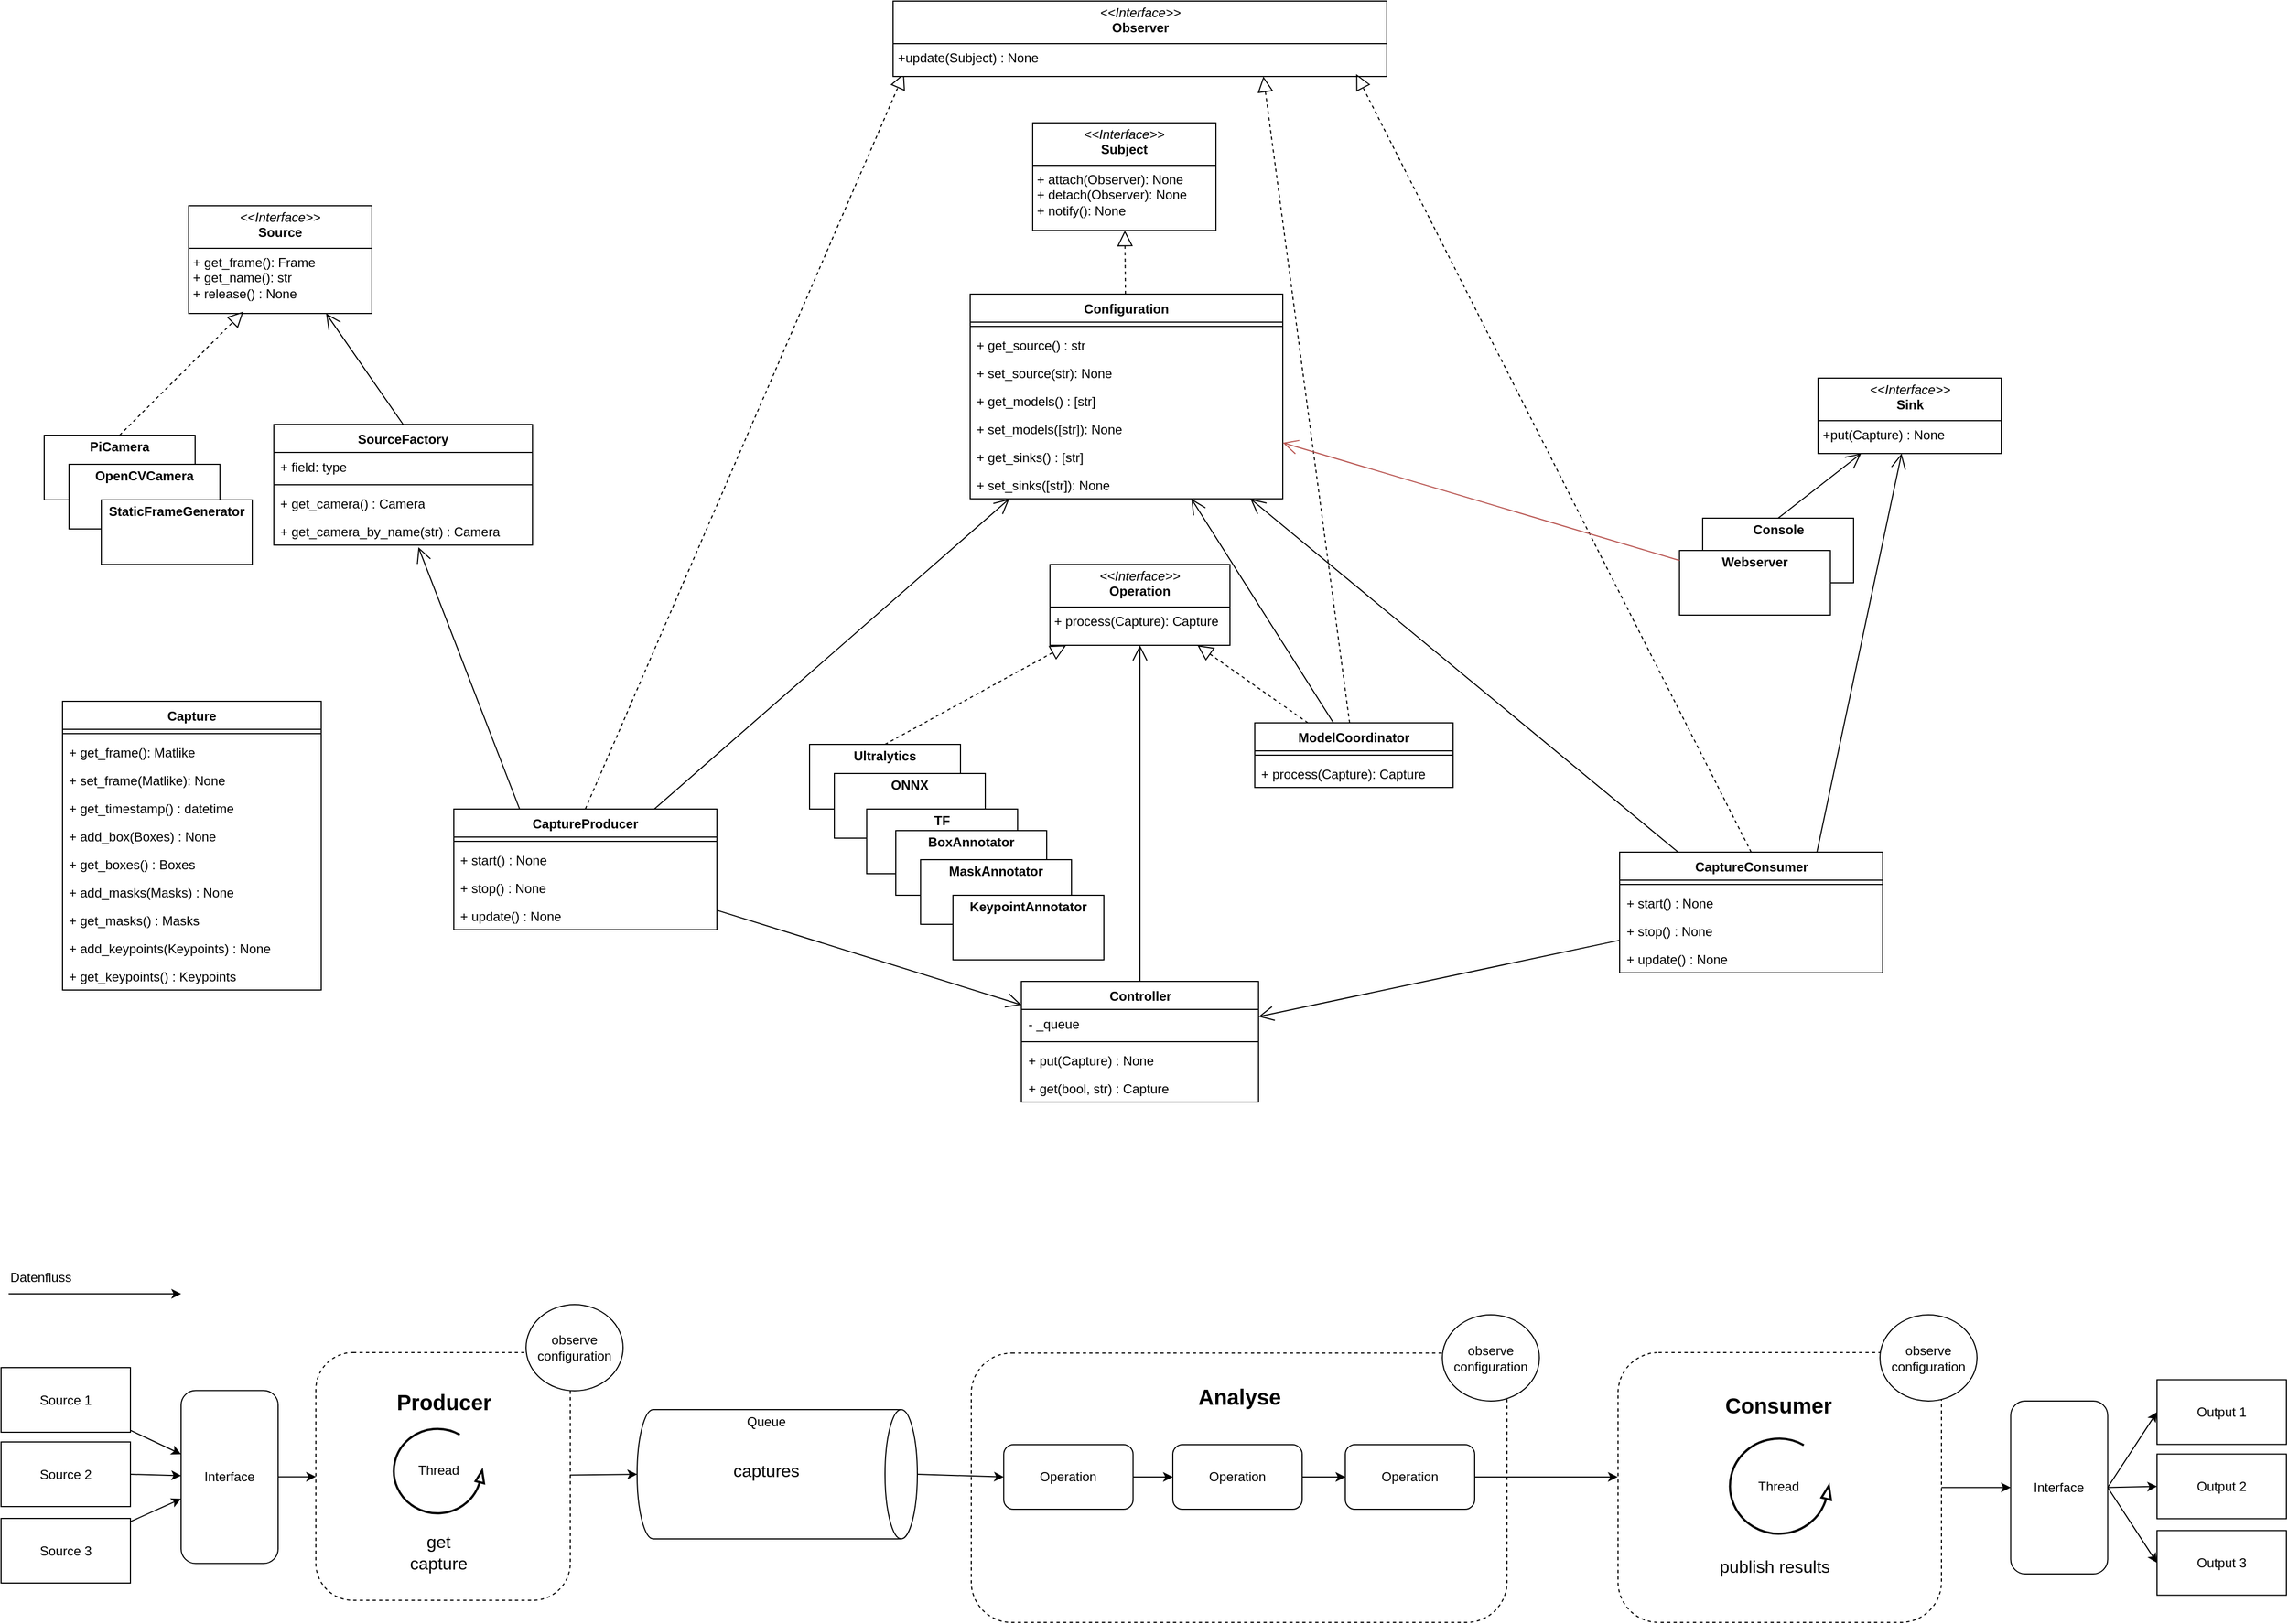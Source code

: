 <mxfile version="25.0.3">
  <diagram name="Seite-1" id="Wqxzcvr5aupdezz4V94B">
    <mxGraphModel dx="2607" dy="1605" grid="1" gridSize="10" guides="1" tooltips="1" connect="1" arrows="1" fold="1" page="1" pageScale="1" pageWidth="827" pageHeight="1169" math="0" shadow="0">
      <root>
        <mxCell id="0" />
        <mxCell id="1" parent="0" />
        <mxCell id="tF6KCtbzYXfdbOgwIn2T-80" value="" style="rounded=1;whiteSpace=wrap;html=1;fillColor=none;dashed=1;" parent="1" vertex="1">
          <mxGeometry x="422" y="1374.5" width="236" height="230" as="geometry" />
        </mxCell>
        <mxCell id="tF6KCtbzYXfdbOgwIn2T-64" value="" style="shape=cylinder3;whiteSpace=wrap;html=1;boundedLbl=1;backgroundOutline=1;size=15;rotation=90;" parent="1" vertex="1">
          <mxGeometry x="790" y="1357.5" width="120" height="260" as="geometry" />
        </mxCell>
        <mxCell id="tF6KCtbzYXfdbOgwIn2T-76" value="" style="verticalLabelPosition=bottom;html=1;verticalAlign=top;strokeWidth=2;shape=mxgraph.lean_mapping.physical_pull;pointerEvents=1;" parent="1" vertex="1">
          <mxGeometry x="494" y="1445" width="84" height="79" as="geometry" />
        </mxCell>
        <mxCell id="tF6KCtbzYXfdbOgwIn2T-78" value="get capture" style="text;html=1;align=center;verticalAlign=middle;whiteSpace=wrap;rounded=0;fontSize=16;" parent="1" vertex="1">
          <mxGeometry x="506" y="1545" width="60" height="30" as="geometry" />
        </mxCell>
        <mxCell id="tF6KCtbzYXfdbOgwIn2T-79" value="" style="endArrow=classic;html=1;rounded=0;entryX=0.5;entryY=1;entryDx=0;entryDy=0;entryPerimeter=0;" parent="1" source="tF6KCtbzYXfdbOgwIn2T-80" target="tF6KCtbzYXfdbOgwIn2T-64" edge="1">
          <mxGeometry width="50" height="50" relative="1" as="geometry">
            <mxPoint x="673" y="1490" as="sourcePoint" />
            <mxPoint x="1073" y="1360" as="targetPoint" />
          </mxGeometry>
        </mxCell>
        <mxCell id="tF6KCtbzYXfdbOgwIn2T-81" value="Producer" style="text;html=1;align=center;verticalAlign=middle;whiteSpace=wrap;rounded=0;fontSize=20;fontStyle=1" parent="1" vertex="1">
          <mxGeometry x="476" y="1405" width="130" height="30" as="geometry" />
        </mxCell>
        <mxCell id="tF6KCtbzYXfdbOgwIn2T-83" value="captures" style="text;html=1;align=center;verticalAlign=middle;whiteSpace=wrap;rounded=0;fontSize=16;" parent="1" vertex="1">
          <mxGeometry x="810" y="1468.5" width="60" height="30" as="geometry" />
        </mxCell>
        <mxCell id="tF6KCtbzYXfdbOgwIn2T-88" value="" style="endArrow=classic;html=1;rounded=0;exitX=0.5;exitY=0;exitDx=0;exitDy=0;exitPerimeter=0;entryX=0;entryY=0.5;entryDx=0;entryDy=0;" parent="1" source="tF6KCtbzYXfdbOgwIn2T-64" target="tjAWE_9rmo5MhlkttvxY-53" edge="1">
          <mxGeometry width="50" height="50" relative="1" as="geometry">
            <mxPoint x="983" y="1470" as="sourcePoint" />
            <mxPoint x="1047" y="1490" as="targetPoint" />
          </mxGeometry>
        </mxCell>
        <mxCell id="tF6KCtbzYXfdbOgwIn2T-92" value="" style="rounded=1;whiteSpace=wrap;html=1;fillColor=none;dashed=1;" parent="1" vertex="1">
          <mxGeometry x="1630" y="1374.5" width="300" height="250.5" as="geometry" />
        </mxCell>
        <mxCell id="tF6KCtbzYXfdbOgwIn2T-93" value="" style="verticalLabelPosition=bottom;html=1;verticalAlign=top;strokeWidth=2;shape=mxgraph.lean_mapping.physical_pull;pointerEvents=1;" parent="1" vertex="1">
          <mxGeometry x="1733.5" y="1454" width="94" height="89" as="geometry" />
        </mxCell>
        <mxCell id="tF6KCtbzYXfdbOgwIn2T-94" value="publish results" style="text;html=1;align=center;verticalAlign=middle;whiteSpace=wrap;rounded=0;fontSize=16;" parent="1" vertex="1">
          <mxGeometry x="1706.5" y="1558" width="137" height="30" as="geometry" />
        </mxCell>
        <mxCell id="tF6KCtbzYXfdbOgwIn2T-95" value="Consumer" style="text;html=1;align=center;verticalAlign=middle;whiteSpace=wrap;rounded=0;fontSize=20;fontStyle=1" parent="1" vertex="1">
          <mxGeometry x="1713.5" y="1407.5" width="130" height="30" as="geometry" />
        </mxCell>
        <mxCell id="tF6KCtbzYXfdbOgwIn2T-102" value="" style="endArrow=classic;html=1;rounded=0;entryX=0;entryY=0.5;entryDx=0;entryDy=0;exitX=1;exitY=0.5;exitDx=0;exitDy=0;" parent="1" source="tF6KCtbzYXfdbOgwIn2T-92" target="tjAWE_9rmo5MhlkttvxY-51" edge="1">
          <mxGeometry width="50" height="50" relative="1" as="geometry">
            <mxPoint x="1918" y="1399.5" as="sourcePoint" />
            <mxPoint x="2030" y="1498.5" as="targetPoint" />
          </mxGeometry>
        </mxCell>
        <mxCell id="tF6KCtbzYXfdbOgwIn2T-110" value="observe configuration" style="ellipse;whiteSpace=wrap;html=1;" parent="1" vertex="1">
          <mxGeometry x="617" y="1330" width="90" height="80" as="geometry" />
        </mxCell>
        <mxCell id="tF6KCtbzYXfdbOgwIn2T-111" value="observe configuration" style="ellipse;whiteSpace=wrap;html=1;" parent="1" vertex="1">
          <mxGeometry x="1873" y="1339.5" width="90" height="80" as="geometry" />
        </mxCell>
        <mxCell id="ZPbCwMIuDV3y0_hfb3_B-6" value="" style="endArrow=block;dashed=1;endFill=0;endSize=12;html=1;rounded=0;" parent="1" source="YiW_VXPOp-ECeVxad86_-35" target="YiW_VXPOp-ECeVxad86_-24" edge="1">
          <mxGeometry width="160" relative="1" as="geometry">
            <mxPoint x="858.5" y="1260" as="sourcePoint" />
            <mxPoint x="834" y="1100" as="targetPoint" />
          </mxGeometry>
        </mxCell>
        <mxCell id="ZPbCwMIuDV3y0_hfb3_B-7" value="" style="endArrow=block;dashed=1;endFill=0;endSize=12;html=1;rounded=0;entryX=0.022;entryY=0.959;entryDx=0;entryDy=0;exitX=0.5;exitY=0;exitDx=0;exitDy=0;entryPerimeter=0;" parent="1" source="YiW_VXPOp-ECeVxad86_-14" target="YiW_VXPOp-ECeVxad86_-23" edge="1">
          <mxGeometry width="160" relative="1" as="geometry">
            <mxPoint x="632" y="833" as="sourcePoint" />
            <mxPoint x="806" y="603" as="targetPoint" />
          </mxGeometry>
        </mxCell>
        <mxCell id="YiW_VXPOp-ECeVxad86_-1" value="SourceFactory" style="swimlane;fontStyle=1;align=center;verticalAlign=top;childLayout=stackLayout;horizontal=1;startSize=26;horizontalStack=0;resizeParent=1;resizeParentMax=0;resizeLast=0;collapsible=1;marginBottom=0;whiteSpace=wrap;html=1;" parent="1" vertex="1">
          <mxGeometry x="383" y="513" width="240" height="112" as="geometry" />
        </mxCell>
        <mxCell id="YiW_VXPOp-ECeVxad86_-2" value="+ field: type" style="text;strokeColor=none;fillColor=none;align=left;verticalAlign=top;spacingLeft=4;spacingRight=4;overflow=hidden;rotatable=0;points=[[0,0.5],[1,0.5]];portConstraint=eastwest;whiteSpace=wrap;html=1;" parent="YiW_VXPOp-ECeVxad86_-1" vertex="1">
          <mxGeometry y="26" width="240" height="26" as="geometry" />
        </mxCell>
        <mxCell id="YiW_VXPOp-ECeVxad86_-3" value="" style="line;strokeWidth=1;fillColor=none;align=left;verticalAlign=middle;spacingTop=-1;spacingLeft=3;spacingRight=3;rotatable=0;labelPosition=right;points=[];portConstraint=eastwest;strokeColor=inherit;" parent="YiW_VXPOp-ECeVxad86_-1" vertex="1">
          <mxGeometry y="52" width="240" height="8" as="geometry" />
        </mxCell>
        <mxCell id="YiW_VXPOp-ECeVxad86_-4" value="+ get_camera() : Camera" style="text;strokeColor=none;fillColor=none;align=left;verticalAlign=top;spacingLeft=4;spacingRight=4;overflow=hidden;rotatable=0;points=[[0,0.5],[1,0.5]];portConstraint=eastwest;whiteSpace=wrap;html=1;" parent="YiW_VXPOp-ECeVxad86_-1" vertex="1">
          <mxGeometry y="60" width="240" height="26" as="geometry" />
        </mxCell>
        <mxCell id="YiW_VXPOp-ECeVxad86_-13" value="+ get_camera_by_name(str) : Camera" style="text;strokeColor=none;fillColor=none;align=left;verticalAlign=top;spacingLeft=4;spacingRight=4;overflow=hidden;rotatable=0;points=[[0,0.5],[1,0.5]];portConstraint=eastwest;whiteSpace=wrap;html=1;" parent="YiW_VXPOp-ECeVxad86_-1" vertex="1">
          <mxGeometry y="86" width="240" height="26" as="geometry" />
        </mxCell>
        <mxCell id="YiW_VXPOp-ECeVxad86_-5" value="&lt;p style=&quot;margin:0px;margin-top:4px;text-align:center;&quot;&gt;&lt;i&gt;&amp;lt;&amp;lt;Interface&amp;gt;&amp;gt;&lt;/i&gt;&lt;br&gt;&lt;b&gt;Source&lt;/b&gt;&lt;/p&gt;&lt;hr size=&quot;1&quot; style=&quot;border-style:solid;&quot;&gt;&lt;p style=&quot;margin:0px;margin-left:4px;&quot;&gt;+ get_frame(): Frame&lt;br&gt;+ get_name(): str&lt;/p&gt;&lt;p style=&quot;margin:0px;margin-left:4px;&quot;&gt;+ release() : None&lt;/p&gt;" style="verticalAlign=top;align=left;overflow=fill;html=1;whiteSpace=wrap;" parent="1" vertex="1">
          <mxGeometry x="304" y="310" width="170" height="100" as="geometry" />
        </mxCell>
        <mxCell id="YiW_VXPOp-ECeVxad86_-7" value="&lt;p style=&quot;margin:0px;margin-top:4px;text-align:center;&quot;&gt;&lt;b&gt;PiCamera&lt;/b&gt;&lt;/p&gt;" style="verticalAlign=top;align=left;overflow=fill;html=1;whiteSpace=wrap;" parent="1" vertex="1">
          <mxGeometry x="170" y="523" width="140" height="60" as="geometry" />
        </mxCell>
        <mxCell id="YiW_VXPOp-ECeVxad86_-8" value="&lt;p style=&quot;margin:0px;margin-top:4px;text-align:center;&quot;&gt;&lt;b&gt;OpenCVCamera&lt;/b&gt;&lt;/p&gt;" style="verticalAlign=top;align=left;overflow=fill;html=1;whiteSpace=wrap;" parent="1" vertex="1">
          <mxGeometry x="193" y="550" width="140" height="60" as="geometry" />
        </mxCell>
        <mxCell id="YiW_VXPOp-ECeVxad86_-9" value="&lt;p style=&quot;margin:0px;margin-top:4px;text-align:center;&quot;&gt;&lt;b&gt;StaticFrameGenerator&lt;/b&gt;&lt;/p&gt;" style="verticalAlign=top;align=left;overflow=fill;html=1;whiteSpace=wrap;" parent="1" vertex="1">
          <mxGeometry x="223" y="583" width="140" height="60" as="geometry" />
        </mxCell>
        <mxCell id="YiW_VXPOp-ECeVxad86_-12" value="" style="endArrow=block;dashed=1;endFill=0;endSize=12;html=1;rounded=0;entryX=0.299;entryY=0.982;entryDx=0;entryDy=0;exitX=0.5;exitY=0;exitDx=0;exitDy=0;entryPerimeter=0;" parent="1" source="YiW_VXPOp-ECeVxad86_-7" target="YiW_VXPOp-ECeVxad86_-5" edge="1">
          <mxGeometry width="160" relative="1" as="geometry">
            <mxPoint x="413" y="468" as="sourcePoint" />
            <mxPoint x="398" y="420" as="targetPoint" />
          </mxGeometry>
        </mxCell>
        <mxCell id="YiW_VXPOp-ECeVxad86_-14" value="CaptureProducer" style="swimlane;fontStyle=1;align=center;verticalAlign=top;childLayout=stackLayout;horizontal=1;startSize=26;horizontalStack=0;resizeParent=1;resizeParentMax=0;resizeLast=0;collapsible=1;marginBottom=0;whiteSpace=wrap;html=1;" parent="1" vertex="1">
          <mxGeometry x="550" y="870" width="244" height="112" as="geometry" />
        </mxCell>
        <mxCell id="YiW_VXPOp-ECeVxad86_-16" value="" style="line;strokeWidth=1;fillColor=none;align=left;verticalAlign=middle;spacingTop=-1;spacingLeft=3;spacingRight=3;rotatable=0;labelPosition=right;points=[];portConstraint=eastwest;strokeColor=inherit;" parent="YiW_VXPOp-ECeVxad86_-14" vertex="1">
          <mxGeometry y="26" width="244" height="8" as="geometry" />
        </mxCell>
        <mxCell id="YiW_VXPOp-ECeVxad86_-17" value="+ start() : None" style="text;strokeColor=none;fillColor=none;align=left;verticalAlign=top;spacingLeft=4;spacingRight=4;overflow=hidden;rotatable=0;points=[[0,0.5],[1,0.5]];portConstraint=eastwest;whiteSpace=wrap;html=1;" parent="YiW_VXPOp-ECeVxad86_-14" vertex="1">
          <mxGeometry y="34" width="244" height="26" as="geometry" />
        </mxCell>
        <mxCell id="tjAWE_9rmo5MhlkttvxY-24" value="+ stop() : None" style="text;strokeColor=none;fillColor=none;align=left;verticalAlign=top;spacingLeft=4;spacingRight=4;overflow=hidden;rotatable=0;points=[[0,0.5],[1,0.5]];portConstraint=eastwest;whiteSpace=wrap;html=1;" parent="YiW_VXPOp-ECeVxad86_-14" vertex="1">
          <mxGeometry y="60" width="244" height="26" as="geometry" />
        </mxCell>
        <mxCell id="YiW_VXPOp-ECeVxad86_-18" value="+ update() : None" style="text;strokeColor=none;fillColor=none;align=left;verticalAlign=top;spacingLeft=4;spacingRight=4;overflow=hidden;rotatable=0;points=[[0,0.5],[1,0.5]];portConstraint=eastwest;whiteSpace=wrap;html=1;" parent="YiW_VXPOp-ECeVxad86_-14" vertex="1">
          <mxGeometry y="86" width="244" height="26" as="geometry" />
        </mxCell>
        <mxCell id="YiW_VXPOp-ECeVxad86_-21" value="" style="endArrow=open;endFill=1;endSize=12;html=1;rounded=0;entryX=0.75;entryY=1;entryDx=0;entryDy=0;exitX=0.5;exitY=0;exitDx=0;exitDy=0;" parent="1" source="YiW_VXPOp-ECeVxad86_-1" target="YiW_VXPOp-ECeVxad86_-5" edge="1">
          <mxGeometry width="160" relative="1" as="geometry">
            <mxPoint x="483" y="713" as="sourcePoint" />
            <mxPoint x="643" y="713" as="targetPoint" />
          </mxGeometry>
        </mxCell>
        <mxCell id="YiW_VXPOp-ECeVxad86_-22" value="" style="endArrow=open;endFill=1;endSize=12;html=1;rounded=0;entryX=0.559;entryY=1.076;entryDx=0;entryDy=0;entryPerimeter=0;exitX=0.25;exitY=0;exitDx=0;exitDy=0;" parent="1" source="YiW_VXPOp-ECeVxad86_-14" target="YiW_VXPOp-ECeVxad86_-13" edge="1">
          <mxGeometry width="160" relative="1" as="geometry">
            <mxPoint x="483" y="713" as="sourcePoint" />
            <mxPoint x="643" y="713" as="targetPoint" />
          </mxGeometry>
        </mxCell>
        <mxCell id="YiW_VXPOp-ECeVxad86_-23" value="&lt;p style=&quot;margin:0px;margin-top:4px;text-align:center;&quot;&gt;&lt;i&gt;&amp;lt;&amp;lt;Interface&amp;gt;&amp;gt;&lt;/i&gt;&lt;br&gt;&lt;b&gt;Observer&lt;/b&gt;&lt;/p&gt;&lt;hr size=&quot;1&quot; style=&quot;border-style:solid;&quot;&gt;&lt;p style=&quot;margin:0px;margin-left:4px;&quot;&gt;+update(Subject) : None&lt;/p&gt;" style="verticalAlign=top;align=left;overflow=fill;html=1;whiteSpace=wrap;" parent="1" vertex="1">
          <mxGeometry x="957.5" y="120" width="458" height="70" as="geometry" />
        </mxCell>
        <mxCell id="YiW_VXPOp-ECeVxad86_-24" value="&lt;p style=&quot;margin:0px;margin-top:4px;text-align:center;&quot;&gt;&lt;i&gt;&amp;lt;&amp;lt;Interface&amp;gt;&amp;gt;&lt;/i&gt;&lt;br&gt;&lt;b&gt;Subject&lt;/b&gt;&lt;/p&gt;&lt;hr size=&quot;1&quot; style=&quot;border-style:solid;&quot;&gt;&lt;p style=&quot;margin:0px;margin-left:4px;&quot;&gt;+ attach(Observer): None&lt;br&gt;+ detach(Observer): None&lt;/p&gt;&lt;p style=&quot;margin:0px;margin-left:4px;&quot;&gt;+ notify(): None&lt;/p&gt;" style="verticalAlign=top;align=left;overflow=fill;html=1;whiteSpace=wrap;" parent="1" vertex="1">
          <mxGeometry x="1087" y="233" width="170" height="100" as="geometry" />
        </mxCell>
        <mxCell id="YiW_VXPOp-ECeVxad86_-29" value="Controller" style="swimlane;fontStyle=1;align=center;verticalAlign=top;childLayout=stackLayout;horizontal=1;startSize=26;horizontalStack=0;resizeParent=1;resizeParentMax=0;resizeLast=0;collapsible=1;marginBottom=0;whiteSpace=wrap;html=1;" parent="1" vertex="1">
          <mxGeometry x="1076.5" y="1030" width="220" height="112" as="geometry" />
        </mxCell>
        <mxCell id="tjAWE_9rmo5MhlkttvxY-76" value="- _queue" style="text;strokeColor=none;fillColor=none;align=left;verticalAlign=top;spacingLeft=4;spacingRight=4;overflow=hidden;rotatable=0;points=[[0,0.5],[1,0.5]];portConstraint=eastwest;whiteSpace=wrap;html=1;" parent="YiW_VXPOp-ECeVxad86_-29" vertex="1">
          <mxGeometry y="26" width="220" height="26" as="geometry" />
        </mxCell>
        <mxCell id="YiW_VXPOp-ECeVxad86_-30" value="" style="line;strokeWidth=1;fillColor=none;align=left;verticalAlign=middle;spacingTop=-1;spacingLeft=3;spacingRight=3;rotatable=0;labelPosition=right;points=[];portConstraint=eastwest;strokeColor=inherit;" parent="YiW_VXPOp-ECeVxad86_-29" vertex="1">
          <mxGeometry y="52" width="220" height="8" as="geometry" />
        </mxCell>
        <mxCell id="YiW_VXPOp-ECeVxad86_-31" value="+ put(Capture&lt;span style=&quot;color: rgba(0, 0, 0, 0); font-family: monospace; font-size: 0px; text-wrap-mode: nowrap;&quot;&gt;%3CmxGraphModel%3E%3Croot%3E%3CmxCell%20id%3D%220%22%2F%3E%3CmxCell%20id%3D%221%22%20parent%3D%220%22%2F%3E%3CmxCell%20id%3D%222%22%20value%3D%22WebServer%22%20style%3D%22swimlane%3BfontStyle%3D1%3Balign%3Dcenter%3BverticalAlign%3Dtop%3BchildLayout%3DstackLayout%3Bhorizontal%3D1%3BstartSize%3D26%3BhorizontalStack%3D0%3BresizeParent%3D1%3BresizeParentMax%3D0%3BresizeLast%3D0%3Bcollapsible%3D1%3BmarginBottom%3D0%3BwhiteSpace%3Dwrap%3Bhtml%3D1%3B%22%20vertex%3D%221%22%20parent%3D%221%22%3E%3CmxGeometry%20x%3D%22742%22%20y%3D%22215%22%20width%3D%22144%22%20height%3D%2260%22%20as%3D%22geometry%22%2F%3E%3C%2FmxCell%3E%3CmxCell%20id%3D%223%22%20value%3D%22%22%20style%3D%22line%3BstrokeWidth%3D1%3BfillColor%3Dnone%3Balign%3Dleft%3BverticalAlign%3Dmiddle%3BspacingTop%3D-1%3BspacingLeft%3D3%3BspacingRight%3D3%3Brotatable%3D0%3BlabelPosition%3Dright%3Bpoints%3D%5B%5D%3BportConstraint%3Deastwest%3BstrokeColor%3Dinherit%3B%22%20vertex%3D%221%22%20parent%3D%222%22%3E%3CmxGeometry%20y%3D%2226%22%20width%3D%22144%22%20height%3D%228%22%20as%3D%22geometry%22%2F%3E%3C%2FmxCell%3E%3CmxCell%20id%3D%224%22%20value%3D%22%2B%20run()%20%3A%20None%22%20style%3D%22text%3BstrokeColor%3Dnone%3BfillColor%3Dnone%3Balign%3Dleft%3BverticalAlign%3Dtop%3BspacingLeft%3D4%3BspacingRight%3D4%3Boverflow%3Dhidden%3Brotatable%3D0%3Bpoints%3D%5B%5B0%2C0.5%5D%2C%5B1%2C0.5%5D%5D%3BportConstraint%3Deastwest%3BwhiteSpace%3Dwrap%3Bhtml%3D1%3B%22%20vertex%3D%221%22%20parent%3D%222%22%3E%3CmxGeometry%20y%3D%2234%22%20width%3D%22144%22%20height%3D%2226%22%20as%3D%22geometry%22%2F%3E%3C%2FmxCell%3E%3C%2Froot%3E%3C%2FmxGraphMode&lt;/span&gt;) : None" style="text;strokeColor=none;fillColor=none;align=left;verticalAlign=top;spacingLeft=4;spacingRight=4;overflow=hidden;rotatable=0;points=[[0,0.5],[1,0.5]];portConstraint=eastwest;whiteSpace=wrap;html=1;" parent="YiW_VXPOp-ECeVxad86_-29" vertex="1">
          <mxGeometry y="60" width="220" height="26" as="geometry" />
        </mxCell>
        <mxCell id="YiW_VXPOp-ECeVxad86_-32" value="+ get(bool, str&lt;span style=&quot;color: rgba(0, 0, 0, 0); font-family: monospace; font-size: 0px; text-wrap-mode: nowrap;&quot;&gt;%3CmxGraphModel%3E%3Croot%3E%3CmxCell%20id%3D%220%22%2F%3E%3CmxCell%20id%3D%221%22%20parent%3D%220%22%2F%3E%3CmxCell%20id%3D%222%22%20value%3D%22WebServer%22%20style%3D%22swimlane%3BfontStyle%3D1%3Balign%3Dcenter%3BverticalAlign%3Dtop%3BchildLayout%3DstackLayout%3Bhorizontal%3D1%3BstartSize%3D26%3BhorizontalStack%3D0%3BresizeParent%3D1%3BresizeParentMax%3D0%3BresizeLast%3D0%3Bcollapsible%3D1%3BmarginBottom%3D0%3BwhiteSpace%3Dwrap%3Bhtml%3D1%3B%22%20vertex%3D%221%22%20parent%3D%221%22%3E%3CmxGeometry%20x%3D%22742%22%20y%3D%22215%22%20width%3D%22144%22%20height%3D%2260%22%20as%3D%22geometry%22%2F%3E%3C%2FmxCell%3E%3CmxCell%20id%3D%223%22%20value%3D%22%22%20style%3D%22line%3BstrokeWidth%3D1%3BfillColor%3Dnone%3Balign%3Dleft%3BverticalAlign%3Dmiddle%3BspacingTop%3D-1%3BspacingLeft%3D3%3BspacingRight%3D3%3Brotatable%3D0%3BlabelPosition%3Dright%3Bpoints%3D%5B%5D%3BportConstraint%3Deastwest%3BstrokeColor%3Dinherit%3B%22%20vertex%3D%221%22%20parent%3D%222%22%3E%3CmxGeometry%20y%3D%2226%22%20width%3D%22144%22%20height%3D%228%22%20as%3D%22geometry%22%2F%3E%3C%2FmxCell%3E%3CmxCell%20id%3D%224%22%20value%3D%22%2B%20run()%20%3A%20None%22%20style%3D%22text%3BstrokeColor%3Dnone%3BfillColor%3Dnone%3Balign%3Dleft%3BverticalAlign%3Dtop%3BspacingLeft%3D4%3BspacingRight%3D4%3Boverflow%3Dhidden%3Brotatable%3D0%3Bpoints%3D%5B%5B0%2C0.5%5D%2C%5B1%2C0.5%5D%5D%3BportConstraint%3Deastwest%3BwhiteSpace%3Dwrap%3Bhtml%3D1%3B%22%20vertex%3D%221%22%20parent%3D%222%22%3E%3CmxGeometry%20y%3D%2234%22%20width%3D%22144%22%20height%3D%2226%22%20as%3D%22geometry%22%2F%3E%3C%2FmxCell%3E%3C%2Froot%3E%3C%2FmxGraphMode&lt;/span&gt;) : Capture" style="text;strokeColor=none;fillColor=none;align=left;verticalAlign=top;spacingLeft=4;spacingRight=4;overflow=hidden;rotatable=0;points=[[0,0.5],[1,0.5]];portConstraint=eastwest;whiteSpace=wrap;html=1;" parent="YiW_VXPOp-ECeVxad86_-29" vertex="1">
          <mxGeometry y="86" width="220" height="26" as="geometry" />
        </mxCell>
        <mxCell id="YiW_VXPOp-ECeVxad86_-33" value="" style="endArrow=open;endFill=1;endSize=12;html=1;rounded=0;" parent="1" source="YiW_VXPOp-ECeVxad86_-14" target="YiW_VXPOp-ECeVxad86_-29" edge="1">
          <mxGeometry width="160" relative="1" as="geometry">
            <mxPoint x="843" y="763" as="sourcePoint" />
            <mxPoint x="963" y="703" as="targetPoint" />
          </mxGeometry>
        </mxCell>
        <mxCell id="YiW_VXPOp-ECeVxad86_-35" value="Configuration" style="swimlane;fontStyle=1;align=center;verticalAlign=top;childLayout=stackLayout;horizontal=1;startSize=26;horizontalStack=0;resizeParent=1;resizeParentMax=0;resizeLast=0;collapsible=1;marginBottom=0;whiteSpace=wrap;html=1;" parent="1" vertex="1">
          <mxGeometry x="1029" y="392" width="290" height="190" as="geometry" />
        </mxCell>
        <mxCell id="YiW_VXPOp-ECeVxad86_-36" value="" style="line;strokeWidth=1;fillColor=none;align=left;verticalAlign=middle;spacingTop=-1;spacingLeft=3;spacingRight=3;rotatable=0;labelPosition=right;points=[];portConstraint=eastwest;strokeColor=inherit;" parent="YiW_VXPOp-ECeVxad86_-35" vertex="1">
          <mxGeometry y="26" width="290" height="8" as="geometry" />
        </mxCell>
        <mxCell id="YiW_VXPOp-ECeVxad86_-37" value="+ get_source() : str" style="text;strokeColor=none;fillColor=none;align=left;verticalAlign=top;spacingLeft=4;spacingRight=4;overflow=hidden;rotatable=0;points=[[0,0.5],[1,0.5]];portConstraint=eastwest;whiteSpace=wrap;html=1;" parent="YiW_VXPOp-ECeVxad86_-35" vertex="1">
          <mxGeometry y="34" width="290" height="26" as="geometry" />
        </mxCell>
        <mxCell id="YiW_VXPOp-ECeVxad86_-38" value="+ set_source(str): None" style="text;strokeColor=none;fillColor=none;align=left;verticalAlign=top;spacingLeft=4;spacingRight=4;overflow=hidden;rotatable=0;points=[[0,0.5],[1,0.5]];portConstraint=eastwest;whiteSpace=wrap;html=1;" parent="YiW_VXPOp-ECeVxad86_-35" vertex="1">
          <mxGeometry y="60" width="290" height="26" as="geometry" />
        </mxCell>
        <mxCell id="tjAWE_9rmo5MhlkttvxY-2" value="+ get_models() : [str]" style="text;strokeColor=none;fillColor=none;align=left;verticalAlign=top;spacingLeft=4;spacingRight=4;overflow=hidden;rotatable=0;points=[[0,0.5],[1,0.5]];portConstraint=eastwest;whiteSpace=wrap;html=1;" parent="YiW_VXPOp-ECeVxad86_-35" vertex="1">
          <mxGeometry y="86" width="290" height="26" as="geometry" />
        </mxCell>
        <mxCell id="tjAWE_9rmo5MhlkttvxY-3" value="+ set_models([str]): None" style="text;strokeColor=none;fillColor=none;align=left;verticalAlign=top;spacingLeft=4;spacingRight=4;overflow=hidden;rotatable=0;points=[[0,0.5],[1,0.5]];portConstraint=eastwest;whiteSpace=wrap;html=1;" parent="YiW_VXPOp-ECeVxad86_-35" vertex="1">
          <mxGeometry y="112" width="290" height="26" as="geometry" />
        </mxCell>
        <mxCell id="tjAWE_9rmo5MhlkttvxY-4" value="+ get_sinks() : [str]" style="text;strokeColor=none;fillColor=none;align=left;verticalAlign=top;spacingLeft=4;spacingRight=4;overflow=hidden;rotatable=0;points=[[0,0.5],[1,0.5]];portConstraint=eastwest;whiteSpace=wrap;html=1;" parent="YiW_VXPOp-ECeVxad86_-35" vertex="1">
          <mxGeometry y="138" width="290" height="26" as="geometry" />
        </mxCell>
        <mxCell id="tjAWE_9rmo5MhlkttvxY-5" value="+ set_sinks([str]): None" style="text;strokeColor=none;fillColor=none;align=left;verticalAlign=top;spacingLeft=4;spacingRight=4;overflow=hidden;rotatable=0;points=[[0,0.5],[1,0.5]];portConstraint=eastwest;whiteSpace=wrap;html=1;" parent="YiW_VXPOp-ECeVxad86_-35" vertex="1">
          <mxGeometry y="164" width="290" height="26" as="geometry" />
        </mxCell>
        <mxCell id="2hnJZk3z9wCdDaKQQEbq-1" value="&lt;p style=&quot;margin:0px;margin-top:4px;text-align:center;&quot;&gt;&lt;i&gt;&amp;lt;&amp;lt;Interface&amp;gt;&amp;gt;&lt;/i&gt;&lt;br&gt;&lt;b&gt;Operation&lt;/b&gt;&lt;/p&gt;&lt;hr size=&quot;1&quot; style=&quot;border-style:solid;&quot;&gt;&lt;p style=&quot;margin:0px;margin-left:4px;&quot;&gt;+ process(Capture):&amp;nbsp;&lt;span style=&quot;background-color: initial;&quot;&gt;Capture&lt;/span&gt;&lt;/p&gt;" style="verticalAlign=top;align=left;overflow=fill;html=1;whiteSpace=wrap;" parent="1" vertex="1">
          <mxGeometry x="1103" y="643" width="167" height="75" as="geometry" />
        </mxCell>
        <mxCell id="2hnJZk3z9wCdDaKQQEbq-5" value="" style="endArrow=block;dashed=1;endFill=0;endSize=12;html=1;rounded=0;exitX=0.5;exitY=0;exitDx=0;exitDy=0;" parent="1" source="2hnJZk3z9wCdDaKQQEbq-2" target="2hnJZk3z9wCdDaKQQEbq-1" edge="1">
          <mxGeometry width="160" relative="1" as="geometry">
            <mxPoint x="853" y="313" as="sourcePoint" />
            <mxPoint x="838" y="265" as="targetPoint" />
          </mxGeometry>
        </mxCell>
        <mxCell id="2hnJZk3z9wCdDaKQQEbq-6" value="" style="endArrow=open;endFill=1;endSize=12;html=1;rounded=0;exitX=0.5;exitY=0;exitDx=0;exitDy=0;entryX=0.5;entryY=1;entryDx=0;entryDy=0;" parent="1" source="YiW_VXPOp-ECeVxad86_-29" target="2hnJZk3z9wCdDaKQQEbq-1" edge="1">
          <mxGeometry width="160" relative="1" as="geometry">
            <mxPoint x="907" y="793" as="sourcePoint" />
            <mxPoint x="995" y="666" as="targetPoint" />
          </mxGeometry>
        </mxCell>
        <mxCell id="tjAWE_9rmo5MhlkttvxY-6" value="Capture" style="swimlane;fontStyle=1;align=center;verticalAlign=top;childLayout=stackLayout;horizontal=1;startSize=26;horizontalStack=0;resizeParent=1;resizeParentMax=0;resizeLast=0;collapsible=1;marginBottom=0;whiteSpace=wrap;html=1;" parent="1" vertex="1">
          <mxGeometry x="187" y="770" width="240" height="268" as="geometry" />
        </mxCell>
        <mxCell id="tjAWE_9rmo5MhlkttvxY-8" value="" style="line;strokeWidth=1;fillColor=none;align=left;verticalAlign=middle;spacingTop=-1;spacingLeft=3;spacingRight=3;rotatable=0;labelPosition=right;points=[];portConstraint=eastwest;strokeColor=inherit;" parent="tjAWE_9rmo5MhlkttvxY-6" vertex="1">
          <mxGeometry y="26" width="240" height="8" as="geometry" />
        </mxCell>
        <mxCell id="tjAWE_9rmo5MhlkttvxY-9" value="+ get_frame(): Matlike" style="text;strokeColor=none;fillColor=none;align=left;verticalAlign=top;spacingLeft=4;spacingRight=4;overflow=hidden;rotatable=0;points=[[0,0.5],[1,0.5]];portConstraint=eastwest;whiteSpace=wrap;html=1;" parent="tjAWE_9rmo5MhlkttvxY-6" vertex="1">
          <mxGeometry y="34" width="240" height="26" as="geometry" />
        </mxCell>
        <mxCell id="tjAWE_9rmo5MhlkttvxY-10" value="+ set_frame(Matlike): None" style="text;strokeColor=none;fillColor=none;align=left;verticalAlign=top;spacingLeft=4;spacingRight=4;overflow=hidden;rotatable=0;points=[[0,0.5],[1,0.5]];portConstraint=eastwest;whiteSpace=wrap;html=1;" parent="tjAWE_9rmo5MhlkttvxY-6" vertex="1">
          <mxGeometry y="60" width="240" height="26" as="geometry" />
        </mxCell>
        <mxCell id="tjAWE_9rmo5MhlkttvxY-12" value="+ get_timestamp() : datetime" style="text;strokeColor=none;fillColor=none;align=left;verticalAlign=top;spacingLeft=4;spacingRight=4;overflow=hidden;rotatable=0;points=[[0,0.5],[1,0.5]];portConstraint=eastwest;whiteSpace=wrap;html=1;" parent="tjAWE_9rmo5MhlkttvxY-6" vertex="1">
          <mxGeometry y="86" width="240" height="26" as="geometry" />
        </mxCell>
        <mxCell id="tjAWE_9rmo5MhlkttvxY-11" value="+ add_box(Boxes) : None" style="text;strokeColor=none;fillColor=none;align=left;verticalAlign=top;spacingLeft=4;spacingRight=4;overflow=hidden;rotatable=0;points=[[0,0.5],[1,0.5]];portConstraint=eastwest;whiteSpace=wrap;html=1;" parent="tjAWE_9rmo5MhlkttvxY-6" vertex="1">
          <mxGeometry y="112" width="240" height="26" as="geometry" />
        </mxCell>
        <mxCell id="tjAWE_9rmo5MhlkttvxY-13" value="+ get_boxes() : Boxes" style="text;strokeColor=none;fillColor=none;align=left;verticalAlign=top;spacingLeft=4;spacingRight=4;overflow=hidden;rotatable=0;points=[[0,0.5],[1,0.5]];portConstraint=eastwest;whiteSpace=wrap;html=1;" parent="tjAWE_9rmo5MhlkttvxY-6" vertex="1">
          <mxGeometry y="138" width="240" height="26" as="geometry" />
        </mxCell>
        <mxCell id="tjAWE_9rmo5MhlkttvxY-14" value="+ add_masks(Masks) : None" style="text;strokeColor=none;fillColor=none;align=left;verticalAlign=top;spacingLeft=4;spacingRight=4;overflow=hidden;rotatable=0;points=[[0,0.5],[1,0.5]];portConstraint=eastwest;whiteSpace=wrap;html=1;" parent="tjAWE_9rmo5MhlkttvxY-6" vertex="1">
          <mxGeometry y="164" width="240" height="26" as="geometry" />
        </mxCell>
        <mxCell id="tjAWE_9rmo5MhlkttvxY-15" value="+ get_masks() : Masks" style="text;strokeColor=none;fillColor=none;align=left;verticalAlign=top;spacingLeft=4;spacingRight=4;overflow=hidden;rotatable=0;points=[[0,0.5],[1,0.5]];portConstraint=eastwest;whiteSpace=wrap;html=1;" parent="tjAWE_9rmo5MhlkttvxY-6" vertex="1">
          <mxGeometry y="190" width="240" height="26" as="geometry" />
        </mxCell>
        <mxCell id="tjAWE_9rmo5MhlkttvxY-16" value="+ add_keypoints(Keypoints) : None" style="text;strokeColor=none;fillColor=none;align=left;verticalAlign=top;spacingLeft=4;spacingRight=4;overflow=hidden;rotatable=0;points=[[0,0.5],[1,0.5]];portConstraint=eastwest;whiteSpace=wrap;html=1;" parent="tjAWE_9rmo5MhlkttvxY-6" vertex="1">
          <mxGeometry y="216" width="240" height="26" as="geometry" />
        </mxCell>
        <mxCell id="tjAWE_9rmo5MhlkttvxY-17" value="+ get_keypoints() : Keypoints" style="text;strokeColor=none;fillColor=none;align=left;verticalAlign=top;spacingLeft=4;spacingRight=4;overflow=hidden;rotatable=0;points=[[0,0.5],[1,0.5]];portConstraint=eastwest;whiteSpace=wrap;html=1;" parent="tjAWE_9rmo5MhlkttvxY-6" vertex="1">
          <mxGeometry y="242" width="240" height="26" as="geometry" />
        </mxCell>
        <mxCell id="tjAWE_9rmo5MhlkttvxY-18" value="CaptureConsumer" style="swimlane;fontStyle=1;align=center;verticalAlign=top;childLayout=stackLayout;horizontal=1;startSize=26;horizontalStack=0;resizeParent=1;resizeParentMax=0;resizeLast=0;collapsible=1;marginBottom=0;whiteSpace=wrap;html=1;" parent="1" vertex="1">
          <mxGeometry x="1631.5" y="910" width="244" height="112" as="geometry" />
        </mxCell>
        <mxCell id="tjAWE_9rmo5MhlkttvxY-19" value="" style="line;strokeWidth=1;fillColor=none;align=left;verticalAlign=middle;spacingTop=-1;spacingLeft=3;spacingRight=3;rotatable=0;labelPosition=right;points=[];portConstraint=eastwest;strokeColor=inherit;" parent="tjAWE_9rmo5MhlkttvxY-18" vertex="1">
          <mxGeometry y="26" width="244" height="8" as="geometry" />
        </mxCell>
        <mxCell id="tjAWE_9rmo5MhlkttvxY-20" value="+ start() : None" style="text;strokeColor=none;fillColor=none;align=left;verticalAlign=top;spacingLeft=4;spacingRight=4;overflow=hidden;rotatable=0;points=[[0,0.5],[1,0.5]];portConstraint=eastwest;whiteSpace=wrap;html=1;" parent="tjAWE_9rmo5MhlkttvxY-18" vertex="1">
          <mxGeometry y="34" width="244" height="26" as="geometry" />
        </mxCell>
        <mxCell id="tjAWE_9rmo5MhlkttvxY-23" value="+ stop() : None" style="text;strokeColor=none;fillColor=none;align=left;verticalAlign=top;spacingLeft=4;spacingRight=4;overflow=hidden;rotatable=0;points=[[0,0.5],[1,0.5]];portConstraint=eastwest;whiteSpace=wrap;html=1;" parent="tjAWE_9rmo5MhlkttvxY-18" vertex="1">
          <mxGeometry y="60" width="244" height="26" as="geometry" />
        </mxCell>
        <mxCell id="tjAWE_9rmo5MhlkttvxY-21" value="+ update() : None" style="text;strokeColor=none;fillColor=none;align=left;verticalAlign=top;spacingLeft=4;spacingRight=4;overflow=hidden;rotatable=0;points=[[0,0.5],[1,0.5]];portConstraint=eastwest;whiteSpace=wrap;html=1;" parent="tjAWE_9rmo5MhlkttvxY-18" vertex="1">
          <mxGeometry y="86" width="244" height="26" as="geometry" />
        </mxCell>
        <mxCell id="tjAWE_9rmo5MhlkttvxY-22" value="" style="endArrow=block;dashed=1;endFill=0;endSize=12;html=1;rounded=0;entryX=0.938;entryY=0.968;entryDx=0;entryDy=0;exitX=0.5;exitY=0;exitDx=0;exitDy=0;entryPerimeter=0;" parent="1" source="tjAWE_9rmo5MhlkttvxY-18" target="YiW_VXPOp-ECeVxad86_-23" edge="1">
          <mxGeometry width="160" relative="1" as="geometry">
            <mxPoint x="742" y="793" as="sourcePoint" />
            <mxPoint x="874" y="470" as="targetPoint" />
          </mxGeometry>
        </mxCell>
        <mxCell id="tjAWE_9rmo5MhlkttvxY-25" value="&lt;p style=&quot;margin:0px;margin-top:4px;text-align:center;&quot;&gt;&lt;i&gt;&amp;lt;&amp;lt;Interface&amp;gt;&amp;gt;&lt;/i&gt;&lt;br&gt;&lt;b&gt;Sink&lt;/b&gt;&lt;/p&gt;&lt;hr size=&quot;1&quot; style=&quot;border-style:solid;&quot;&gt;&lt;p style=&quot;margin:0px;margin-left:4px;&quot;&gt;+put(Capture) : None&lt;/p&gt;" style="verticalAlign=top;align=left;overflow=fill;html=1;whiteSpace=wrap;" parent="1" vertex="1">
          <mxGeometry x="1815.5" y="470" width="170" height="70" as="geometry" />
        </mxCell>
        <mxCell id="tjAWE_9rmo5MhlkttvxY-26" value="" style="endArrow=open;endFill=1;endSize=12;html=1;rounded=0;exitX=0.75;exitY=0;exitDx=0;exitDy=0;" parent="1" source="tjAWE_9rmo5MhlkttvxY-18" target="tjAWE_9rmo5MhlkttvxY-25" edge="1">
          <mxGeometry width="160" relative="1" as="geometry">
            <mxPoint x="1184" y="603" as="sourcePoint" />
            <mxPoint x="1277" y="468" as="targetPoint" />
          </mxGeometry>
        </mxCell>
        <mxCell id="tjAWE_9rmo5MhlkttvxY-27" value="&lt;p style=&quot;margin:0px;margin-top:4px;text-align:center;&quot;&gt;&lt;b&gt;Console&lt;/b&gt;&lt;/p&gt;" style="verticalAlign=top;align=left;overflow=fill;html=1;whiteSpace=wrap;" parent="1" vertex="1">
          <mxGeometry x="1708.5" y="600" width="140" height="60" as="geometry" />
        </mxCell>
        <mxCell id="tjAWE_9rmo5MhlkttvxY-28" value="&lt;p style=&quot;margin:0px;margin-top:4px;text-align:center;&quot;&gt;&lt;b&gt;Webserver&lt;/b&gt;&lt;/p&gt;" style="verticalAlign=top;align=left;overflow=fill;html=1;whiteSpace=wrap;" parent="1" vertex="1">
          <mxGeometry x="1687" y="630" width="140" height="60" as="geometry" />
        </mxCell>
        <mxCell id="tjAWE_9rmo5MhlkttvxY-29" value="" style="endArrow=open;endFill=1;endSize=12;html=1;rounded=0;exitX=0.5;exitY=0;exitDx=0;exitDy=0;" parent="1" source="tjAWE_9rmo5MhlkttvxY-27" target="tjAWE_9rmo5MhlkttvxY-25" edge="1">
          <mxGeometry width="160" relative="1" as="geometry">
            <mxPoint x="1302.5" y="1041" as="sourcePoint" />
            <mxPoint x="1399.5" y="983" as="targetPoint" />
          </mxGeometry>
        </mxCell>
        <mxCell id="tjAWE_9rmo5MhlkttvxY-30" value="" style="endArrow=open;endFill=1;endSize=12;html=1;rounded=0;" parent="1" source="tjAWE_9rmo5MhlkttvxY-18" target="YiW_VXPOp-ECeVxad86_-29" edge="1">
          <mxGeometry width="160" relative="1" as="geometry">
            <mxPoint x="864" y="793" as="sourcePoint" />
            <mxPoint x="957" y="658" as="targetPoint" />
          </mxGeometry>
        </mxCell>
        <mxCell id="tjAWE_9rmo5MhlkttvxY-31" value="ModelCoordinator" style="swimlane;fontStyle=1;align=center;verticalAlign=top;childLayout=stackLayout;horizontal=1;startSize=26;horizontalStack=0;resizeParent=1;resizeParentMax=0;resizeLast=0;collapsible=1;marginBottom=0;whiteSpace=wrap;html=1;" parent="1" vertex="1">
          <mxGeometry x="1293" y="790" width="184" height="60" as="geometry" />
        </mxCell>
        <mxCell id="tjAWE_9rmo5MhlkttvxY-32" value="" style="line;strokeWidth=1;fillColor=none;align=left;verticalAlign=middle;spacingTop=-1;spacingLeft=3;spacingRight=3;rotatable=0;labelPosition=right;points=[];portConstraint=eastwest;strokeColor=inherit;" parent="tjAWE_9rmo5MhlkttvxY-31" vertex="1">
          <mxGeometry y="26" width="184" height="8" as="geometry" />
        </mxCell>
        <mxCell id="tjAWE_9rmo5MhlkttvxY-35" value="+ process(Capture): Capture" style="text;strokeColor=none;fillColor=none;align=left;verticalAlign=top;spacingLeft=4;spacingRight=4;overflow=hidden;rotatable=0;points=[[0,0.5],[1,0.5]];portConstraint=eastwest;whiteSpace=wrap;html=1;" parent="tjAWE_9rmo5MhlkttvxY-31" vertex="1">
          <mxGeometry y="34" width="184" height="26" as="geometry" />
        </mxCell>
        <mxCell id="tjAWE_9rmo5MhlkttvxY-37" value="" style="endArrow=block;dashed=1;endFill=0;endSize=12;html=1;rounded=0;entryX=0.75;entryY=1;entryDx=0;entryDy=0;" parent="1" source="tjAWE_9rmo5MhlkttvxY-31" target="YiW_VXPOp-ECeVxad86_-23" edge="1">
          <mxGeometry width="160" relative="1" as="geometry">
            <mxPoint x="742" y="793" as="sourcePoint" />
            <mxPoint x="1330" y="193" as="targetPoint" />
          </mxGeometry>
        </mxCell>
        <mxCell id="tjAWE_9rmo5MhlkttvxY-38" value="" style="endArrow=block;dashed=1;endFill=0;endSize=12;html=1;rounded=0;" parent="1" source="tjAWE_9rmo5MhlkttvxY-31" target="2hnJZk3z9wCdDaKQQEbq-1" edge="1">
          <mxGeometry width="160" relative="1" as="geometry">
            <mxPoint x="968" y="310" as="sourcePoint" />
            <mxPoint x="800" y="215" as="targetPoint" />
          </mxGeometry>
        </mxCell>
        <mxCell id="tjAWE_9rmo5MhlkttvxY-41" value="Source 1" style="rounded=0;whiteSpace=wrap;html=1;" parent="1" vertex="1">
          <mxGeometry x="130" y="1388.5" width="120" height="60" as="geometry" />
        </mxCell>
        <mxCell id="tjAWE_9rmo5MhlkttvxY-42" value="Source 2" style="rounded=0;whiteSpace=wrap;html=1;" parent="1" vertex="1">
          <mxGeometry x="130" y="1457.5" width="120" height="60" as="geometry" />
        </mxCell>
        <mxCell id="tjAWE_9rmo5MhlkttvxY-43" value="Source 3" style="rounded=0;whiteSpace=wrap;html=1;" parent="1" vertex="1">
          <mxGeometry x="130" y="1528.5" width="120" height="60" as="geometry" />
        </mxCell>
        <mxCell id="tjAWE_9rmo5MhlkttvxY-48" value="Thread" style="text;html=1;align=center;verticalAlign=middle;whiteSpace=wrap;rounded=0;" parent="1" vertex="1">
          <mxGeometry x="506" y="1468.5" width="60" height="30" as="geometry" />
        </mxCell>
        <mxCell id="tjAWE_9rmo5MhlkttvxY-49" value="Interface" style="rounded=1;whiteSpace=wrap;html=1;" parent="1" vertex="1">
          <mxGeometry x="297" y="1409.75" width="90" height="160.5" as="geometry" />
        </mxCell>
        <mxCell id="tjAWE_9rmo5MhlkttvxY-50" value="" style="endArrow=classic;html=1;rounded=0;" parent="1" source="tjAWE_9rmo5MhlkttvxY-41" target="tjAWE_9rmo5MhlkttvxY-49" edge="1">
          <mxGeometry width="50" height="50" relative="1" as="geometry">
            <mxPoint x="353" y="1500" as="sourcePoint" />
            <mxPoint x="260" y="1429" as="targetPoint" />
          </mxGeometry>
        </mxCell>
        <mxCell id="tjAWE_9rmo5MhlkttvxY-51" value="Interface" style="rounded=1;whiteSpace=wrap;html=1;" parent="1" vertex="1">
          <mxGeometry x="1994.25" y="1419.5" width="90" height="160.5" as="geometry" />
        </mxCell>
        <mxCell id="tjAWE_9rmo5MhlkttvxY-52" value="Thread" style="text;html=1;align=center;verticalAlign=middle;whiteSpace=wrap;rounded=0;" parent="1" vertex="1">
          <mxGeometry x="1748.5" y="1483.5" width="60" height="30" as="geometry" />
        </mxCell>
        <mxCell id="tjAWE_9rmo5MhlkttvxY-56" style="edgeStyle=orthogonalEdgeStyle;rounded=0;orthogonalLoop=1;jettySize=auto;html=1;exitX=1;exitY=0.5;exitDx=0;exitDy=0;entryX=0;entryY=0.5;entryDx=0;entryDy=0;" parent="1" source="tjAWE_9rmo5MhlkttvxY-53" target="tjAWE_9rmo5MhlkttvxY-54" edge="1">
          <mxGeometry relative="1" as="geometry" />
        </mxCell>
        <mxCell id="tjAWE_9rmo5MhlkttvxY-53" value="Operation" style="rounded=1;whiteSpace=wrap;html=1;" parent="1" vertex="1">
          <mxGeometry x="1060.13" y="1460" width="120" height="60" as="geometry" />
        </mxCell>
        <mxCell id="tjAWE_9rmo5MhlkttvxY-57" style="edgeStyle=orthogonalEdgeStyle;rounded=0;orthogonalLoop=1;jettySize=auto;html=1;exitX=1;exitY=0.5;exitDx=0;exitDy=0;entryX=0;entryY=0.5;entryDx=0;entryDy=0;" parent="1" source="tjAWE_9rmo5MhlkttvxY-54" target="tjAWE_9rmo5MhlkttvxY-55" edge="1">
          <mxGeometry relative="1" as="geometry" />
        </mxCell>
        <mxCell id="tjAWE_9rmo5MhlkttvxY-54" value="Operation" style="rounded=1;whiteSpace=wrap;html=1;" parent="1" vertex="1">
          <mxGeometry x="1217" y="1460" width="120" height="60" as="geometry" />
        </mxCell>
        <mxCell id="tjAWE_9rmo5MhlkttvxY-55" value="Operation" style="rounded=1;whiteSpace=wrap;html=1;" parent="1" vertex="1">
          <mxGeometry x="1377" y="1460" width="120" height="60" as="geometry" />
        </mxCell>
        <mxCell id="tjAWE_9rmo5MhlkttvxY-58" style="edgeStyle=orthogonalEdgeStyle;rounded=0;orthogonalLoop=1;jettySize=auto;html=1;entryX=-0.001;entryY=0.461;entryDx=0;entryDy=0;entryPerimeter=0;" parent="1" source="tjAWE_9rmo5MhlkttvxY-55" target="tF6KCtbzYXfdbOgwIn2T-92" edge="1">
          <mxGeometry relative="1" as="geometry" />
        </mxCell>
        <mxCell id="tjAWE_9rmo5MhlkttvxY-59" value="Queue" style="text;html=1;align=center;verticalAlign=middle;whiteSpace=wrap;rounded=0;" parent="1" vertex="1">
          <mxGeometry x="810" y="1423.5" width="60" height="30" as="geometry" />
        </mxCell>
        <mxCell id="tjAWE_9rmo5MhlkttvxY-60" value="Output 1" style="rounded=0;whiteSpace=wrap;html=1;" parent="1" vertex="1">
          <mxGeometry x="2130" y="1399.75" width="120" height="60" as="geometry" />
        </mxCell>
        <mxCell id="tjAWE_9rmo5MhlkttvxY-61" value="Output&amp;nbsp;2" style="rounded=0;whiteSpace=wrap;html=1;" parent="1" vertex="1">
          <mxGeometry x="2130" y="1468.75" width="120" height="60" as="geometry" />
        </mxCell>
        <mxCell id="tjAWE_9rmo5MhlkttvxY-62" value="Output&amp;nbsp;3" style="rounded=0;whiteSpace=wrap;html=1;" parent="1" vertex="1">
          <mxGeometry x="2130" y="1539.75" width="120" height="60" as="geometry" />
        </mxCell>
        <mxCell id="tjAWE_9rmo5MhlkttvxY-63" value="" style="endArrow=classic;html=1;rounded=0;entryX=0;entryY=0.5;entryDx=0;entryDy=0;exitX=1;exitY=0.5;exitDx=0;exitDy=0;" parent="1" source="tjAWE_9rmo5MhlkttvxY-51" target="tjAWE_9rmo5MhlkttvxY-60" edge="1">
          <mxGeometry width="50" height="50" relative="1" as="geometry">
            <mxPoint x="1950" y="1380" as="sourcePoint" />
            <mxPoint x="2000" y="1330" as="targetPoint" />
          </mxGeometry>
        </mxCell>
        <mxCell id="tjAWE_9rmo5MhlkttvxY-64" value="" style="endArrow=classic;html=1;rounded=0;entryX=0;entryY=0.5;entryDx=0;entryDy=0;exitX=1;exitY=0.5;exitDx=0;exitDy=0;" parent="1" source="tjAWE_9rmo5MhlkttvxY-51" target="tjAWE_9rmo5MhlkttvxY-61" edge="1">
          <mxGeometry width="50" height="50" relative="1" as="geometry">
            <mxPoint x="2094" y="1510" as="sourcePoint" />
            <mxPoint x="2140" y="1440" as="targetPoint" />
          </mxGeometry>
        </mxCell>
        <mxCell id="tjAWE_9rmo5MhlkttvxY-65" value="" style="endArrow=classic;html=1;rounded=0;entryX=0;entryY=0.5;entryDx=0;entryDy=0;exitX=1;exitY=0.5;exitDx=0;exitDy=0;" parent="1" source="tjAWE_9rmo5MhlkttvxY-51" target="tjAWE_9rmo5MhlkttvxY-62" edge="1">
          <mxGeometry width="50" height="50" relative="1" as="geometry">
            <mxPoint x="2094" y="1510" as="sourcePoint" />
            <mxPoint x="2140" y="1509" as="targetPoint" />
          </mxGeometry>
        </mxCell>
        <mxCell id="tjAWE_9rmo5MhlkttvxY-66" value="" style="rounded=1;whiteSpace=wrap;html=1;fillColor=none;dashed=1;" parent="1" vertex="1">
          <mxGeometry x="1030" y="1375" width="497" height="250" as="geometry" />
        </mxCell>
        <mxCell id="tjAWE_9rmo5MhlkttvxY-67" value="observe configuration" style="ellipse;whiteSpace=wrap;html=1;" parent="1" vertex="1">
          <mxGeometry x="1467" y="1339.5" width="90" height="80" as="geometry" />
        </mxCell>
        <mxCell id="tjAWE_9rmo5MhlkttvxY-68" value="Analyse" style="text;html=1;align=center;verticalAlign=middle;whiteSpace=wrap;rounded=0;fontSize=20;fontStyle=1" parent="1" vertex="1">
          <mxGeometry x="1213.5" y="1399.75" width="130" height="30" as="geometry" />
        </mxCell>
        <mxCell id="tjAWE_9rmo5MhlkttvxY-71" value="" style="endArrow=open;endFill=1;endSize=12;html=1;rounded=0;" parent="1" source="tjAWE_9rmo5MhlkttvxY-18" target="YiW_VXPOp-ECeVxad86_-35" edge="1">
          <mxGeometry width="160" relative="1" as="geometry">
            <mxPoint x="1421" y="918" as="sourcePoint" />
            <mxPoint x="1213" y="712" as="targetPoint" />
          </mxGeometry>
        </mxCell>
        <mxCell id="tjAWE_9rmo5MhlkttvxY-72" value="" style="endArrow=open;endFill=1;endSize=12;html=1;rounded=0;" parent="1" source="YiW_VXPOp-ECeVxad86_-14" target="YiW_VXPOp-ECeVxad86_-35" edge="1">
          <mxGeometry width="160" relative="1" as="geometry">
            <mxPoint x="1126" y="827.5" as="sourcePoint" />
            <mxPoint x="1050" y="840.5" as="targetPoint" />
          </mxGeometry>
        </mxCell>
        <mxCell id="tjAWE_9rmo5MhlkttvxY-73" value="" style="endArrow=open;endFill=1;endSize=12;html=1;rounded=0;" parent="1" source="tjAWE_9rmo5MhlkttvxY-31" target="YiW_VXPOp-ECeVxad86_-35" edge="1">
          <mxGeometry width="160" relative="1" as="geometry">
            <mxPoint x="804" y="963" as="sourcePoint" />
            <mxPoint x="960" y="999" as="targetPoint" />
          </mxGeometry>
        </mxCell>
        <mxCell id="tjAWE_9rmo5MhlkttvxY-78" value="" style="endArrow=open;endFill=1;endSize=12;html=1;rounded=0;fillColor=#f8cecc;strokeColor=#b85450;" parent="1" source="tjAWE_9rmo5MhlkttvxY-28" target="YiW_VXPOp-ECeVxad86_-35" edge="1">
          <mxGeometry width="160" relative="1" as="geometry">
            <mxPoint x="1696" y="920" as="sourcePoint" />
            <mxPoint x="1299" y="592" as="targetPoint" />
          </mxGeometry>
        </mxCell>
        <mxCell id="tjAWE_9rmo5MhlkttvxY-79" value="" style="endArrow=classic;html=1;rounded=0;" parent="1" edge="1">
          <mxGeometry width="50" height="50" relative="1" as="geometry">
            <mxPoint x="137" y="1320" as="sourcePoint" />
            <mxPoint x="297" y="1320" as="targetPoint" />
          </mxGeometry>
        </mxCell>
        <mxCell id="tjAWE_9rmo5MhlkttvxY-80" value="Datenfluss" style="text;html=1;align=center;verticalAlign=middle;whiteSpace=wrap;rounded=0;" parent="1" vertex="1">
          <mxGeometry x="137" y="1290" width="60" height="30" as="geometry" />
        </mxCell>
        <mxCell id="tjAWE_9rmo5MhlkttvxY-81" value="" style="endArrow=classic;html=1;rounded=0;exitX=1;exitY=0.5;exitDx=0;exitDy=0;" parent="1" source="tjAWE_9rmo5MhlkttvxY-42" target="tjAWE_9rmo5MhlkttvxY-49" edge="1">
          <mxGeometry width="50" height="50" relative="1" as="geometry">
            <mxPoint x="260" y="1457" as="sourcePoint" />
            <mxPoint x="307" y="1479" as="targetPoint" />
          </mxGeometry>
        </mxCell>
        <mxCell id="tjAWE_9rmo5MhlkttvxY-82" value="" style="endArrow=classic;html=1;rounded=0;" parent="1" source="tjAWE_9rmo5MhlkttvxY-43" target="tjAWE_9rmo5MhlkttvxY-49" edge="1">
          <mxGeometry width="50" height="50" relative="1" as="geometry">
            <mxPoint x="260" y="1498" as="sourcePoint" />
            <mxPoint x="307" y="1499" as="targetPoint" />
          </mxGeometry>
        </mxCell>
        <mxCell id="tjAWE_9rmo5MhlkttvxY-83" value="" style="endArrow=classic;html=1;rounded=0;" parent="1" source="tjAWE_9rmo5MhlkttvxY-49" target="tF6KCtbzYXfdbOgwIn2T-80" edge="1">
          <mxGeometry width="50" height="50" relative="1" as="geometry">
            <mxPoint x="260" y="1541" as="sourcePoint" />
            <mxPoint x="307" y="1520" as="targetPoint" />
          </mxGeometry>
        </mxCell>
        <mxCell id="gPIZRKcXFQTX8QFWhx9L-5" value="" style="group" vertex="1" connectable="0" parent="1">
          <mxGeometry x="880" y="810" width="273" height="200" as="geometry" />
        </mxCell>
        <mxCell id="tjAWE_9rmo5MhlkttvxY-70" value="" style="group" parent="gPIZRKcXFQTX8QFWhx9L-5" vertex="1" connectable="0">
          <mxGeometry width="193" height="120" as="geometry" />
        </mxCell>
        <mxCell id="2hnJZk3z9wCdDaKQQEbq-2" value="&lt;p style=&quot;margin:0px;margin-top:4px;text-align:center;&quot;&gt;&lt;b&gt;Ultralytics&lt;/b&gt;&lt;/p&gt;" style="verticalAlign=top;align=left;overflow=fill;html=1;whiteSpace=wrap;" parent="tjAWE_9rmo5MhlkttvxY-70" vertex="1">
          <mxGeometry width="140" height="60" as="geometry" />
        </mxCell>
        <mxCell id="2hnJZk3z9wCdDaKQQEbq-3" value="&lt;p style=&quot;margin:0px;margin-top:4px;text-align:center;&quot;&gt;&lt;b&gt;ONNX&lt;/b&gt;&lt;/p&gt;" style="verticalAlign=top;align=left;overflow=fill;html=1;whiteSpace=wrap;" parent="tjAWE_9rmo5MhlkttvxY-70" vertex="1">
          <mxGeometry x="23" y="27" width="140" height="60" as="geometry" />
        </mxCell>
        <mxCell id="2hnJZk3z9wCdDaKQQEbq-4" value="&lt;p style=&quot;margin:0px;margin-top:4px;text-align:center;&quot;&gt;&lt;b&gt;TF&lt;/b&gt;&lt;/p&gt;" style="verticalAlign=top;align=left;overflow=fill;html=1;whiteSpace=wrap;" parent="tjAWE_9rmo5MhlkttvxY-70" vertex="1">
          <mxGeometry x="53" y="60" width="140" height="60" as="geometry" />
        </mxCell>
        <mxCell id="gPIZRKcXFQTX8QFWhx9L-2" value="&lt;p style=&quot;margin:0px;margin-top:4px;text-align:center;&quot;&gt;&lt;b&gt;BoxAnnotator&lt;/b&gt;&lt;/p&gt;" style="verticalAlign=top;align=left;overflow=fill;html=1;whiteSpace=wrap;" vertex="1" parent="gPIZRKcXFQTX8QFWhx9L-5">
          <mxGeometry x="80" y="80" width="140" height="60" as="geometry" />
        </mxCell>
        <mxCell id="gPIZRKcXFQTX8QFWhx9L-3" value="&lt;p style=&quot;margin:0px;margin-top:4px;text-align:center;&quot;&gt;&lt;b&gt;MaskAnnotator&lt;/b&gt;&lt;/p&gt;" style="verticalAlign=top;align=left;overflow=fill;html=1;whiteSpace=wrap;" vertex="1" parent="gPIZRKcXFQTX8QFWhx9L-5">
          <mxGeometry x="103" y="107" width="140" height="60" as="geometry" />
        </mxCell>
        <mxCell id="gPIZRKcXFQTX8QFWhx9L-4" value="&lt;p style=&quot;margin:0px;margin-top:4px;text-align:center;&quot;&gt;&lt;b&gt;KeypointAnnotator&lt;/b&gt;&lt;/p&gt;" style="verticalAlign=top;align=left;overflow=fill;html=1;whiteSpace=wrap;" vertex="1" parent="gPIZRKcXFQTX8QFWhx9L-5">
          <mxGeometry x="133" y="140" width="140" height="60" as="geometry" />
        </mxCell>
      </root>
    </mxGraphModel>
  </diagram>
</mxfile>
